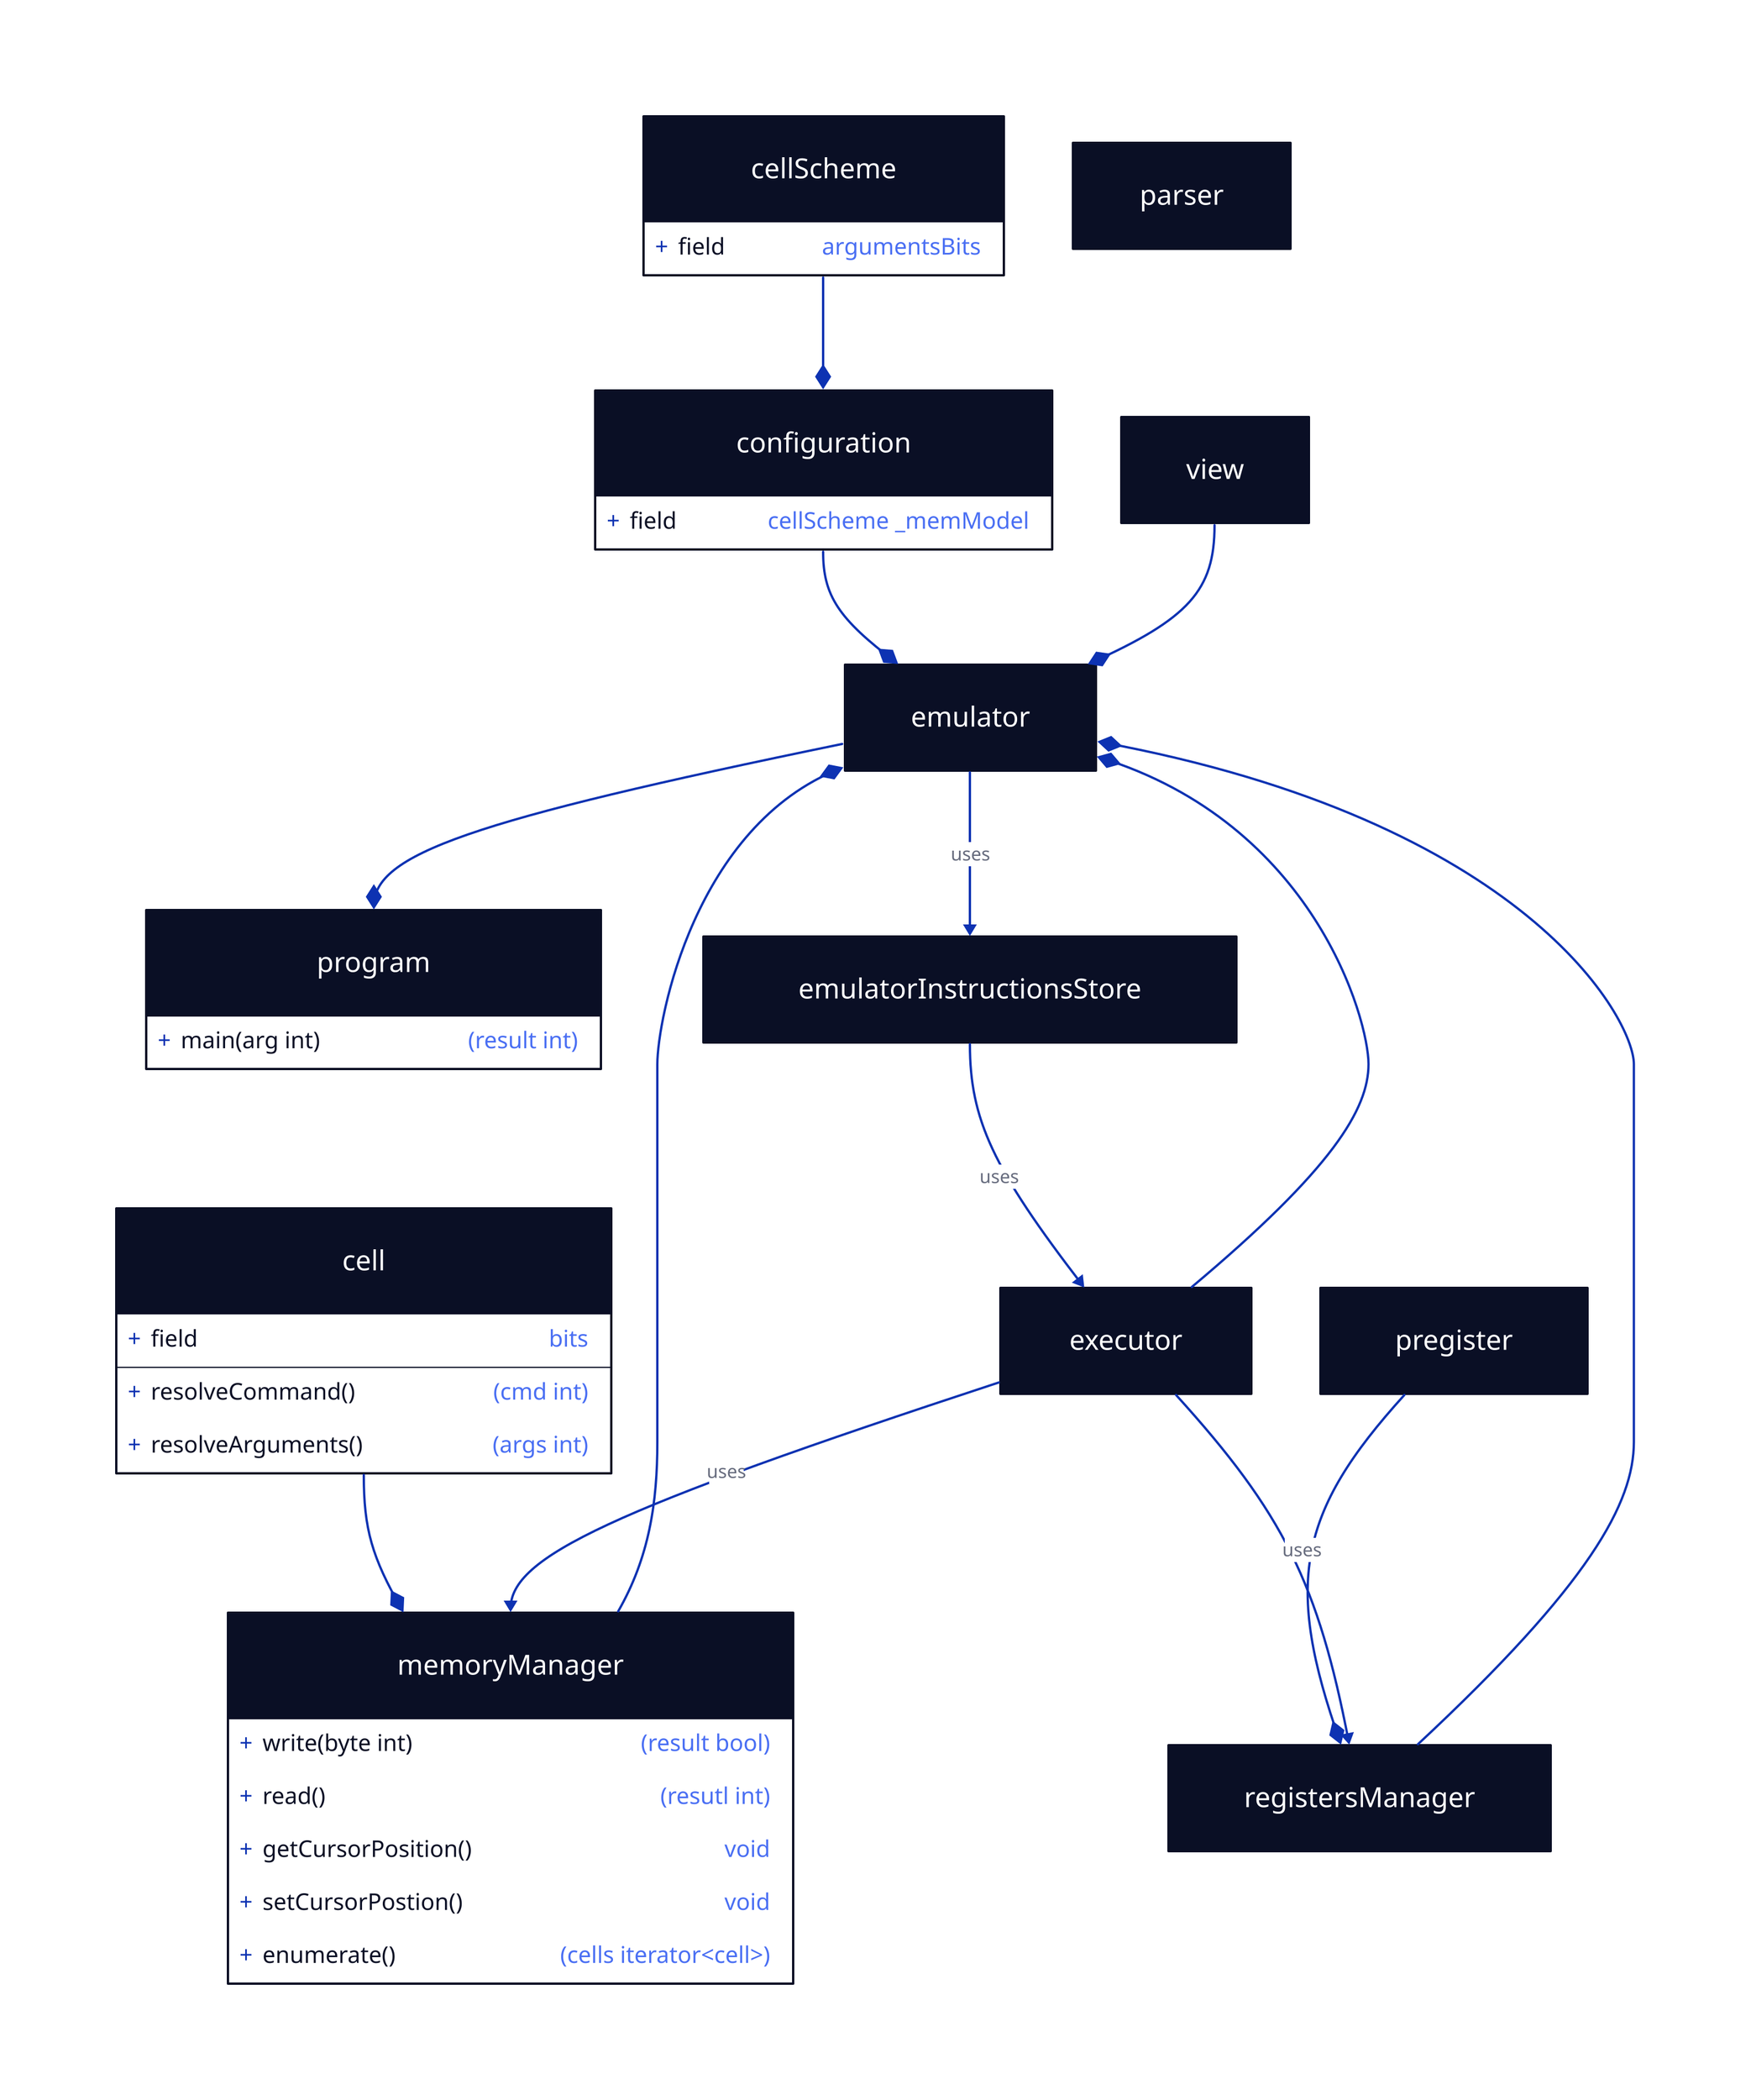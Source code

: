 program: {
	shape: class
	main(arg int): (result int)
}

emulator: {
	shape: class
}

emulator -> program: {
	target-arrowhead: {
		shape: diamond
		style.filled: true
	}
}

configuration: {
	shape: class
	
	field: cellScheme _memModel
}

cellScheme: {
	shape: class

	field: commandBits # [start, end]
	field: argumentsBits # [start, end]
}

cellScheme -> configuration: {
	target-arrowhead: {
		shape: diamond
		style.filled: true
	}
}

configuration -> emulator: {
	target-arrowhead: {
		shape: diamond
		style.filled: true
	}
}

emulatorInstructionsStore: {
	shape: class
}

emulator -> emulatorInstructionsStore: uses {
}

emulatorInstructionsStore -> executor: uses {
}

view: {
	shape: class
}

view -> emulator: {
	target-arrowhead: {
		shape: diamond
		style.filled: true
	}
}

memoryManager: {
	shape: class
	write(byte int): (result bool)
	read(): (resutl int)
	getCursorPosition()
	setCursorPostion()
	enumerate(): (cells iterator<cell>)
}

memoryManager -> emulator: {
	target-arrowhead: {
		shape: diamond
		style.filled: true
	}
}

cell: {
	shape: class
	field: _commandResolver
	field: _argumentsResolver

	field: _adressSize
	field: adress
	field: cellSize #bits
	field: bits # max number (need compile time check for configuration)
	
	resolveCommand(): (cmd int)
	resolveArguments(): (args int)
}

cell -> memoryManager: {
	target-arrowhead: {
		shape: diamond
		style.filled: true
	}
}

registersManager: {
	shape: class
}

registersManager -> emulator: {
	target-arrowhead: {
		shape: diamond
		style.filled: true
	}
}

pregister: {
	shape: class
}

pregister -> registersManager: {
	target-arrowhead: {
		shape: diamond
		style.filled: true
	}
}

executor: {
	shape: class
}

executor -> emulator: {
	target-arrowhead: {
		shape: diamond
		style.filled: true
	}
}

executor -> memoryManager: uses 
executor -> registersManager: uses

parser: {
	shape: class
}


